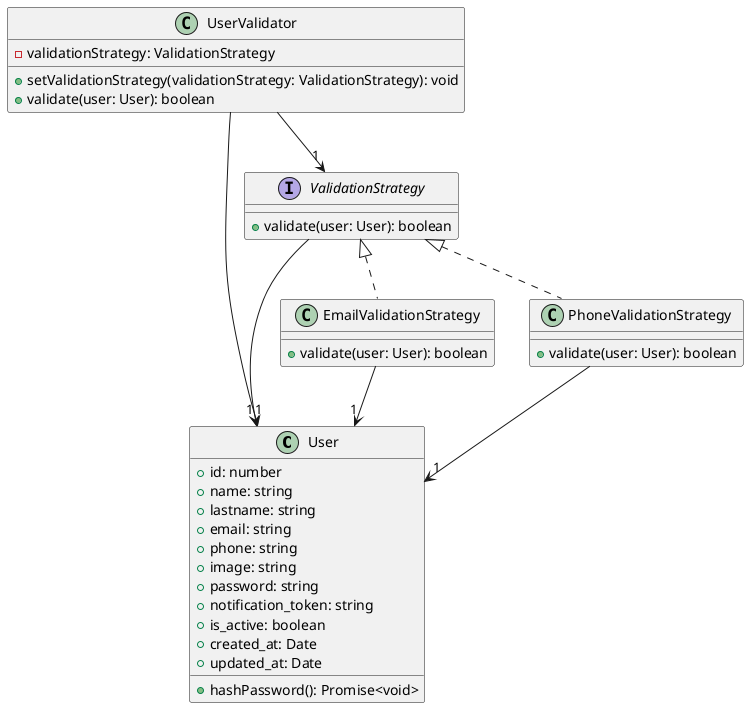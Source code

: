 @startuml
class User {
    +id: number
    +name: string
    +lastname: string
    +email: string
    +phone: string
    +image: string
    +password: string
    +notification_token: string
    +is_active: boolean
    +created_at: Date
    +updated_at: Date
    +hashPassword(): Promise<void>
}
interface ValidationStrategy {
    +validate(user: User): boolean
}
class EmailValidationStrategy implements ValidationStrategy {
    +validate(user: User): boolean
}
class PhoneValidationStrategy implements ValidationStrategy {
    +validate(user: User): boolean
}
class UserValidator {
    -validationStrategy: ValidationStrategy
    +setValidationStrategy(validationStrategy: ValidationStrategy): void
    +validate(user: User): boolean
}
ValidationStrategy --> "1" User
EmailValidationStrategy --> "1" User
PhoneValidationStrategy --> "1" User
UserValidator --> "1" ValidationStrategy
UserValidator --> "1" User
@enduml